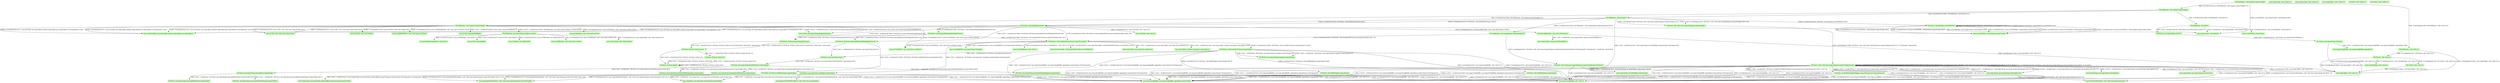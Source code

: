 digraph G {
  node [color=".3 .2 1.0",shape=box,style=filled];
  edge [];
  "0" [label="<java.io.File: java.lang.String getAbsolutePath()>",];
  "1" [label="<fit.Fixture: void exception(fit.Parse,java.lang.Throwable)>",];
  "2" [label="<fit.Parse: void <init>(java.lang.String,java.lang.String,fit.Parse,fit.Parse)>",];
  "3" [label="<java.lang.String: java.lang.String toLowerCase()>",];
  "4" [label="<java.util.Date: void <init>()>",];
  "5" [label="<fit.Parse: java.lang.String htmlToText(java.lang.String)>",];
  "6" [label="<fit.Fixture: void interpretFollowingTables(fit.Parse)>",];
  "7" [label="<fit.FileRunner: void exception(java.lang.Exception)>",];
  "8" [label="<java.io.FileReader: void <init>(java.io.File)>",];
  "9" [label="<java.lang.String: void <clinit>()>",];
  "10" [label="<java.lang.Class: java.lang.Class forName(java.lang.String)>",];
  "11" [label="<java.lang.System: void <clinit>()>",];
  "12" [label="<fit.Parse: void print(java.io.PrintWriter)>",];
  "13" [label="<java.io.File: void <init>(java.lang.String)>",];
  "14" [label="<java.lang.Object: boolean equals(java.lang.Object)>",];
  "15" [label="<fit.Parse: void addToTag(java.lang.String)>",];
  "16" [label="<fit.FileRunner: void main(java.lang.String[])>",];
  "17" [label="<fit.Fixture: java.lang.String escape(java.lang.String)>",];
  "18" [label="<fit.Parse: java.lang.String condenseWhitespace(java.lang.String)>",];
  "19" [label="<fit.Parse: void <init>(java.lang.String,java.lang.String[])>",];
  "20" [label="<fit.Fixture: void error(fit.Parse,java.lang.String)>",];
  "21" [label="<java.io.PrintWriter: void print(java.lang.String)>",];
  "22" [label="<java.text.ParseException: void <init>(java.lang.String,int)>",];
  "23" [label="<fit.FileRunner: void run(java.lang.String[])>",];
  "24" [label="<fit.Fixture$RunTime: void <init>(fit.Fixture)>",];
  "25" [label="<fit.FileRunner: void process()>",];
  "26" [label="<java.lang.String: void <init>(char[])>",];
  "27" [label="<fit.Fixture: void <init>()>",];
  "28" [label="<java.io.InputStreamReader: void close()>",];
  "29" [label="<java.io.File: long length()>",];
  "30" [label="<java.util.Date: void <init>(long)>",];
  "31" [label="<java.lang.RuntimeException: void <init>(java.lang.String,java.lang.Throwable)>",];
  "32" [label="<fit.FileRunner: void exit()>",];
  "33" [label="<java.util.HashMap: java.lang.Object put(java.lang.Object,java.lang.Object)>",];
  "34" [label="<fit.Parse: fit.Parse at(int)>",];
  "35" [label="<java.lang.String: int indexOf(java.lang.String)>",];
  "36" [label="<java.util.HashMap: void <init>()>",];
  "37" [label="<fit.Parse: java.lang.String unescapeEntities(java.lang.String)>",];
  "38" [label="<fit.Fixture: fit.Fixture getLinkedFixtureWithArgs(fit.Parse)>",];
  "39" [label="<java.lang.Object: void <clinit>()>",];
  "40" [label="<fit.Parse: void <init>(java.lang.String,java.lang.String[],int,int)>",];
  "41" [label="<fit.Parse: java.lang.String unescape(java.lang.String)>",];
  "42" [label="<fit.Parse: java.lang.String text()>",];
  "43" [label="<fit.Fixture: java.lang.Class class$(java.lang.String)>",];
  "44" [label="<fit.Fixture: fit.Fixture loadFixture(java.lang.String)>",];
  "45" [label="<fit.FileRunner: void <init>()>",];
  "46" [label="<java.io.PrintWriter: void <init>(java.io.Writer)>",];
  "47" [label="<java.io.BufferedWriter: void <init>(java.io.Writer)>",];
  "48" [label="<fit.Fixture: fit.Parse fixtureName(fit.Parse)>",];
  "49" [label="<fit.Counts: void <init>()>",];
  "50" [label="<fit.Counts: java.lang.String toString()>",];
  "51" [label="<java.lang.StringBuffer: void <init>()>",];
  "52" [label="<fit.Parse: void <clinit>()>",];
  "53" [label="<java.io.StringWriter: java.lang.String toString()>",];
  "54" [label="<java.io.File: long lastModified()>",];
  "55" [label="<java.lang.System: void exit(int)>",];
  "56" [label="<java.io.Reader: int read(char[])>",];
  "57" [label="<java.lang.StringBuffer: java.lang.StringBuffer append(int)>",];
  "58" [label="<fit.FileRunner: java.lang.String read(java.io.File)>",];
  "59" [label="<fit.FileRunner: void args(java.lang.String[])>",];
  "60" [label="<java.lang.StringBuffer: java.lang.StringBuffer append(java.lang.String)>",];
  "61" [label="<java.io.PrintWriter: void close()>",];
  "62" [label="<java.lang.NoClassDefFoundError: void <init>(java.lang.String)>",];
  "63" [label="<fit.Fixture: void doTables(fit.Parse)>",];
  "64" [label="<fit.Parse: fit.Parse at(int,int)>",];
  "65" [label="<java.lang.Object: void <init>()>",];
  "66" [label="<fit.Fixture: java.lang.String counts()>",];
  "67" [label="<fit.Parse: fit.Parse at(int,int,int)>",];
  "68" [label="<java.lang.String: java.lang.String replaceAll(java.lang.String,java.lang.String)>",];
  "69" [label="<java.lang.String: java.lang.String substring(int,int)>",];
  "70" [label="<java.io.StringWriter: void <init>()>",];
  "71" [label="<java.lang.Throwable: void printStackTrace(java.io.PrintWriter)>",];
  "72" [label="<fit.Parse: void addToBody(java.lang.String)>",];
  "73" [label="<java.lang.Object: java.lang.Class getClass()>",];
  "74" [label="<fit.Parse: java.lang.String normalizeLineBreaks(java.lang.String)>",];
  "75" [label="<java.io.FileWriter: void <init>(java.io.File)>",];
  "76" [label="<java.lang.String: java.lang.String substring(int)>",];
  "77" [label="<fit.Parse: java.lang.String removeNonBreakTags(java.lang.String)>",];
  "78" [label="<fit.Fixture: void <clinit>()>",];
  "79" [label="<fit.Parse: java.lang.String unescapeSmartQuotes(java.lang.String)>",];
  "80" [label="<fit.Parse: int findMatchingEndTag(java.lang.String,int,java.lang.String,int)>",];
  "81" [label="<java.lang.System: long currentTimeMillis()>",];
  "1" -> "70" [label="[15@L-1] invokespecial $r2.<java.io.StringWriter: void <init>()>();",];
  "1" -> "53" [label="[19@L-1] $r6 = invokevirtual $r2.<java.io.StringWriter: java.lang.String toString()>();",];
  "1" -> "20" [label="[20@L-1] invokevirtual %this.<fit.Fixture: void error(fit.Parse,java.lang.String)>(r5, $r6);",];
  "1" -> "46" [label="[17@L-1] invokespecial $r3.<java.io.PrintWriter: void <init>(java.io.Writer)>($r2);",];
  "1" -> "71" [label="[18@L-1] invokevirtual r8.<java.lang.Throwable: void printStackTrace(java.io.PrintWriter)>($r3);",];
  "1" -> "43" [label="[4@L-1] $r9 = invokestatic <fit.Fixture: java.lang.Class class$(java.lang.String)>(%stringconst0);",];
  "1" -> "73" [label="[0@L-1] $r0 = invokevirtual r8.<java.lang.Object: java.lang.Class getClass()>();",];
  "1" -> "14" [label="[8@L-1] $z0 = invokevirtual $r0.<java.lang.Object: boolean equals(java.lang.Object)>($r9);",];
  "2" -> "51" [label="[4@L-1] invokespecial $r1.<java.lang.StringBuffer: void <init>()>();",];
  "2" -> "51" [label="[14@L-1] invokespecial $r8.<java.lang.StringBuffer: void <init>()>();",];
  "2" -> "60" [label="[16@L-1] $r9 = invokevirtual $r8.<java.lang.StringBuffer: java.lang.StringBuffer append(java.lang.String)>(%stringconst3);",];
  "2" -> "60" [label="[6@L-1] $r2 = invokevirtual $r1.<java.lang.StringBuffer: java.lang.StringBuffer append(java.lang.String)>(%stringconst1);",];
  "2" -> "65" [label="[0@L-1] invokespecial %this.<java.lang.Object: void <init>()>();",];
  "5" -> "74" [label="[0@L-1] $r0 = invokestatic <fit.Parse: java.lang.String normalizeLineBreaks(java.lang.String)>(r4);",];
  "5" -> "41" [label="[3@L-1] $r3 = invokestatic <fit.Parse: java.lang.String unescape(java.lang.String)>($r2);",];
  "5" -> "18" [label="[2@L-1] $r2 = invokestatic <fit.Parse: java.lang.String condenseWhitespace(java.lang.String)>($r1);",];
  "5" -> "77" [label="[1@L-1] $r1 = invokestatic <fit.Parse: java.lang.String removeNonBreakTags(java.lang.String)>($r0);",];
  "6" -> "38" [label="[4@L-1] $r2 = invokevirtual %this.<fit.Fixture: fit.Fixture getLinkedFixtureWithArgs(fit.Parse)>(r5);",];
  "6" -> "1" [label="[8@L-1] invokevirtual %this.<fit.Fixture: void exception(fit.Parse,java.lang.Throwable)>($r1, $r3);",];
  "6" -> "48" [label="[2@L-1] $r1 = invokevirtual %this.<fit.Fixture: fit.Parse fixtureName(fit.Parse)>(r5);",];
  "7" -> "1" [label="[7@L-1] invokevirtual $r4.<fit.Fixture: void exception(fit.Parse,java.lang.Throwable)>($r3, r2);",];
  "7" -> "2" [label="[3@L-1] invokespecial $r1.<fit.Parse: void <init>(java.lang.String,java.lang.String,fit.Parse,fit.Parse)>(%stringconst0, %stringconst1, %nullconst, %nullconst);",];
  "12" -> "21" [label="[3@L-1] invokevirtual r0.<java.io.PrintWriter: void print(java.lang.String)>($r3);",];
  "12" -> "12" [label="[16@L-1] invokevirtual $r9.<fit.Parse: void print(java.io.PrintWriter)>(r0);",];
  "12" -> "21" [label="[19@L-1] invokevirtual r0.<java.io.PrintWriter: void print(java.lang.String)>($r8);",];
  "12" -> "21" [label="[12@L-1] invokevirtual r0.<java.io.PrintWriter: void print(java.lang.String)>($r6);",];
  "12" -> "21" [label="[1@L-1] invokevirtual r0.<java.io.PrintWriter: void print(java.lang.String)>($r2);",];
  "12" -> "21" [label="[10@L-1] invokevirtual r0.<java.io.PrintWriter: void print(java.lang.String)>($r5);",];
  "12" -> "12" [label="[7@L-1] invokevirtual $r10.<fit.Parse: void print(java.io.PrintWriter)>(r0);",];
  "15" -> "60" [label="[9@L-1] $r5 = invokevirtual $r2.<java.lang.StringBuffer: java.lang.StringBuffer append(java.lang.String)>($r4);",];
  "15" -> "51" [label="[5@L-1] invokespecial $r2.<java.lang.StringBuffer: void <init>()>();",];
  "16" -> "23" [label="[2@L-1] invokevirtual $r5.<fit.FileRunner: void run(java.lang.String[])>(r1);",];
  "16" -> "45" [label="[1@L-1] invokespecial $r5.<fit.FileRunner: void <init>()>();",];
  "16" -> "55" [label="[10@L-1] invokestatic <java.lang.System: void exit(int)>($i1);",];
  "19" -> "40" [label="[1@L-1] invokespecial %this.<fit.Parse: void <init>(java.lang.String,java.lang.String[],int,int)>(r1, r2, %intconst0, %intconst0);",];
  "20" -> "51" [label="[4@L-1] invokespecial $r3.<java.lang.StringBuffer: void <init>()>();",];
  "20" -> "51" [label="[14@L-1] invokespecial $r10.<java.lang.StringBuffer: void <init>()>();",];
  "20" -> "15" [label="[22@L-1] invokevirtual r0.<fit.Parse: void addToTag(java.lang.String)>($r15);",];
  "20" -> "17" [label="[7@L-1] $r6 = invokestatic <fit.Fixture: java.lang.String escape(java.lang.String)>(r5);",];
  "20" -> "42" [label="[0@L-1] $r1 = invokevirtual r0.<fit.Parse: java.lang.String text()>();",];
  "20" -> "72" [label="[12@L-1] invokevirtual r0.<fit.Parse: void addToBody(java.lang.String)>($r9);",];
  "20" -> "17" [label="[1@L-1] $r2 = invokestatic <fit.Fixture: java.lang.String escape(java.lang.String)>($r1);",];
  "20" -> "60" [label="[6@L-1] $r4 = invokevirtual $r3.<java.lang.StringBuffer: java.lang.StringBuffer append(java.lang.String)>(%stringconst0);",];
  "20" -> "60" [label="[16@L-1] $r11 = invokevirtual $r10.<java.lang.StringBuffer: java.lang.StringBuffer append(java.lang.String)>(%stringconst2);",];
  "23" -> "25" [label="[1@L-1] invokevirtual %this.<fit.FileRunner: void process()>();",];
  "23" -> "59" [label="[0@L-1] invokevirtual %this.<fit.FileRunner: void args(java.lang.String[])>(r1);",];
  "23" -> "32" [label="[2@L-1] invokevirtual %this.<fit.FileRunner: void exit()>();",];
  "24" -> "65" [label="[0@L-1] invokespecial %this.<java.lang.Object: void <init>()>();",];
  "24" -> "81" [label="[2@L-1] $l0 = invokestatic <java.lang.System: long currentTimeMillis()>();",];
  "25" -> "12" [label="[43@L-1] invokevirtual $r8.<fit.Parse: void print(java.io.PrintWriter)>($r7);",];
  "25" -> "19" [label="[20@L-1] invokespecial $r9.<fit.Parse: void <init>(java.lang.String,java.lang.String[])>($r11, $r10);",];
  "25" -> "63" [label="[37@L-1] invokevirtual $r6.<fit.Fixture: void doTables(fit.Parse)>($r5);",];
  "25" -> "63" [label="[25@L-1] invokevirtual $r14.<fit.Fixture: void doTables(fit.Parse)>($r13);",];
  "25" -> "7" [label="[40@L-1] invokevirtual %this.<fit.FileRunner: void exception(java.lang.Exception)>($r15);",];
  "25" -> "35" [label="[2@L-1] $i0 = invokevirtual $r1.<java.lang.String: int indexOf(java.lang.String)>(%stringconst0);",];
  "25" -> "19" [label="[33@L-1] invokespecial $r2.<fit.Parse: void <init>(java.lang.String,java.lang.String[])>($r4, $r3);",];
  "27" -> "65" [label="[0@L-1] invokespecial %this.<java.lang.Object: void <init>()>();",];
  "27" -> "36" [label="[2@L-1] invokespecial $r1.<java.util.HashMap: void <init>()>();",];
  "27" -> "49" [label="[5@L-1] invokespecial $r2.<fit.Counts: void <init>()>();",];
  "32" -> "55" [label="[13@L-1] invokestatic <java.lang.System: void exit(int)>($i2);",];
  "32" -> "61" [label="[1@L-1] invokevirtual $r1.<java.io.PrintWriter: void close()>();",];
  "32" -> "66" [label="[4@L-1] $r4 = invokevirtual $r2.<fit.Fixture: java.lang.String counts()>();",];
  "34" -> "34" [label="[9@L-1] $r3 = invokevirtual $r2.<fit.Parse: fit.Parse at(int)>($i1);",];
  "38" -> "42" [label="[2@L-1] $r3 = invokevirtual $r1.<fit.Parse: java.lang.String text()>();",];
  "38" -> "44" [label="[3@L-1] $r4 = invokevirtual %this.<fit.Fixture: fit.Fixture loadFixture(java.lang.String)>($r3);",];
  "38" -> "67" [label="[1@L-1] $r1 = invokevirtual r0.<fit.Parse: fit.Parse at(int,int,int)>(%intconst0, %intconst0, %intconst0);",];
  "40" -> "40" [label="[73@L-1] invokespecial $r28.<fit.Parse: void <init>(java.lang.String,java.lang.String[],int,int)>($r29, r5, %intconst3, $i13);",];
  "40" -> "69" [label="[40@L-1] $r15 = invokevirtual r1.<java.lang.String: java.lang.String substring(int,int)>(%intconst3, $i1);",];
  "40" -> "40" [label="[57@L-1] invokespecial $r30.<fit.Parse: void <init>(java.lang.String,java.lang.String[],int,int)>($r31, r5, $i15, $i14);",];
  "40" -> "3" [label="[1@L-1] $r2 = invokevirtual r1.<java.lang.String: java.lang.String toLowerCase()>();",];
  "40" -> "51" [label="[19@L-1] invokespecial $r10.<java.lang.StringBuffer: void <init>()>();",];
  "40" -> "76" [label="[48@L-1] $r19 = invokevirtual r1.<java.lang.String: java.lang.String substring(int)>(i7);",];
  "40" -> "69" [label="[44@L-1] $r17 = invokevirtual r1.<java.lang.String: java.lang.String substring(int,int)>(i3, $i5);",];
  "40" -> "69" [label="[42@L-1] $r16 = invokevirtual r1.<java.lang.String: java.lang.String substring(int,int)>($i1, i3);",];
  "40" -> "51" [label="[3@L-1] invokespecial $r3.<java.lang.StringBuffer: void <init>()>();",];
  "40" -> "22" [label="[38@L-1] invokespecial $r32.<java.text.ParseException: void <init>(java.lang.String,int)>($r37, i4);",];
  "40" -> "35" [label="[68@L-1] $i11 = invokevirtual $r21.<java.lang.String: int indexOf(java.lang.String)>($r25);",];
  "40" -> "60" [label="[20@L-1] $r11 = invokevirtual $r10.<java.lang.StringBuffer: java.lang.StringBuffer append(java.lang.String)>(%stringconst0);",];
  "40" -> "60" [label="[34@L-1] $r34 = invokevirtual $r33.<java.lang.StringBuffer: java.lang.StringBuffer append(java.lang.String)>(%stringconst4);",];
  "40" -> "40" [label="[81@L-1] invokespecial $r26.<fit.Parse: void <init>(java.lang.String,java.lang.String[],int,int)>($r27, r5, i0, $i12);",];
  "40" -> "65" [label="[0@L-1] invokespecial %this.<java.lang.Object: void <init>()>();",];
  "40" -> "80" [label="[15@L-1] $i5 = invokestatic <fit.Parse: int findMatchingEndTag(java.lang.String,int,java.lang.String,int)>($r2, i3, $r9, i4);",];
  "40" -> "51" [label="[32@L-1] invokespecial $r33.<java.lang.StringBuffer: void <init>()>();",];
  "40" -> "69" [label="[46@L-1] $r18 = invokevirtual r1.<java.lang.String: java.lang.String substring(int,int)>($i5, i7);",];
  "40" -> "60" [label="[64@L-1] $r22 = invokevirtual $r20.<java.lang.StringBuffer: java.lang.StringBuffer append(java.lang.String)>(%stringconst0);",];
  "40" -> "51" [label="[63@L-1] invokespecial $r20.<java.lang.StringBuffer: void <init>()>();",];
  "40" -> "60" [label="[5@L-1] $r4 = invokevirtual $r3.<java.lang.StringBuffer: java.lang.StringBuffer append(java.lang.String)>(%stringconst0);",];
  "41" -> "37" [label="[3@L-1] $r1 = invokestatic <fit.Parse: java.lang.String unescapeEntities(java.lang.String)>($r0);",];
  "41" -> "79" [label="[4@L-1] $r2 = invokestatic <fit.Parse: java.lang.String unescapeSmartQuotes(java.lang.String)>($r1);",];
  "42" -> "5" [label="[1@L-1] $r2 = invokestatic <fit.Parse: java.lang.String htmlToText(java.lang.String)>($r1);",];
  "43" -> "62" [label="[5@L-1] invokespecial $r3.<java.lang.NoClassDefFoundError: void <init>(java.lang.String)>($r4);",];
  "43" -> "10" [label="[0@L-1] $r1 = invokestatic <java.lang.Class: java.lang.Class forName(java.lang.String)>(r0);",];
  "44" -> "60" [label="[3@L-1] $r1 = invokevirtual $r0.<java.lang.StringBuffer: java.lang.StringBuffer append(java.lang.String)>(%stringconst0);",];
  "44" -> "51" [label="[15@L-1] invokespecial $r15.<java.lang.StringBuffer: void <init>()>();",];
  "44" -> "51" [label="[1@L-1] invokespecial $r0.<java.lang.StringBuffer: void <init>()>();",];
  "44" -> "60" [label="[17@L-1] $r16 = invokevirtual $r15.<java.lang.StringBuffer: java.lang.StringBuffer append(java.lang.String)>(%stringconst2);",];
  "44" -> "10" [label="[8@L-1] $r6 = invokestatic <java.lang.Class: java.lang.Class forName(java.lang.String)>(r2);",];
  "44" -> "31" [label="[30@L-1] invokespecial $r10.<java.lang.RuntimeException: void <init>(java.lang.String,java.lang.Throwable)>($r5, $r9);",];
  "44" -> "31" [label="[26@L-1] invokespecial $r12.<java.lang.RuntimeException: void <init>(java.lang.String,java.lang.Throwable)>($r5, $r11);",];
  "44" -> "31" [label="[22@L-1] invokespecial $r14.<java.lang.RuntimeException: void <init>(java.lang.String,java.lang.Throwable)>($r19, $r13);",];
  "45" -> "27" [label="[2@L-1] invokespecial $r1.<fit.Fixture: void <init>()>();",];
  "45" -> "65" [label="[0@L-1] invokespecial %this.<java.lang.Object: void <init>()>();",];
  "48" -> "67" [label="[1@L-1] $r1 = invokevirtual r0.<fit.Parse: fit.Parse at(int,int,int)>(%intconst0, %intconst0, %intconst0);",];
  "49" -> "65" [label="[0@L-1] invokespecial %this.<java.lang.Object: void <init>()>();",];
  "50" -> "51" [label="[1@L-1] invokespecial $r0.<java.lang.StringBuffer: void <init>()>();",];
  "50" -> "57" [label="[3@L-1] $r2 = invokevirtual $r0.<java.lang.StringBuffer: java.lang.StringBuffer append(int)>($i0);",];
  "58" -> "8" [label="[4@L-1] invokespecial $r2.<java.io.FileReader: void <init>(java.io.File)>(r0);",];
  "58" -> "56" [label="[5@L-1] invokevirtual $r2.<java.io.FileReader: int read(char[])>(r1);",];
  "58" -> "26" [label="[8@L-1] invokespecial $r3.<java.lang.String: void <init>(char[])>(r1);",];
  "58" -> "29" [label="[0@L-1] $l0 = invokevirtual r0.<java.io.File: long length()>();",];
  "58" -> "28" [label="[6@L-1] invokevirtual $r2.<java.io.FileReader: void close()>();",];
  "59" -> "54" [label="[25@L-1] $l1 = invokevirtual $r20.<java.io.File: long lastModified()>();",];
  "59" -> "55" [label="[8@L-1] invokestatic <java.lang.System: void exit(int)>($i3);",];
  "59" -> "47" [label="[40@L-1] invokespecial $r24.<java.io.BufferedWriter: void <init>(java.io.Writer)>($r23);",];
  "59" -> "30" [label="[26@L-1] invokespecial $r22.<java.util.Date: void <init>(long)>($l1);",];
  "59" -> "75" [label="[39@L-1] invokespecial $r23.<java.io.FileWriter: void <init>(java.io.File)>($r21);",];
  "59" -> "13" [label="[16@L-1] invokespecial $r21.<java.io.File: void <init>(java.lang.String)>($r4);",];
  "59" -> "0" [label="[31@L-1] $r14 = invokevirtual $r21.<java.io.File: java.lang.String getAbsolutePath()>();",];
  "59" -> "33" [label="[28@L-1] invokeinterface $r11.<java.util.Map: java.lang.Object put(java.lang.Object,java.lang.Object)>(%stringconst6, $r22);",];
  "59" -> "0" [label="[19@L-1] $r8 = invokevirtual $r20.<java.io.File: java.lang.String getAbsolutePath()>();",];
  "59" -> "33" [label="[21@L-1] invokeinterface $r7.<java.util.Map: java.lang.Object put(java.lang.Object,java.lang.Object)>(%stringconst5, $r8);",];
  "59" -> "33" [label="[33@L-1] invokeinterface $r13.<java.util.Map: java.lang.Object put(java.lang.Object,java.lang.Object)>(%stringconst7, $r14);",];
  "59" -> "58" [label="[34@L-1] $r15 = invokevirtual %this.<fit.FileRunner: java.lang.String read(java.io.File)>($r20);",];
  "59" -> "46" [label="[41@L-1] invokespecial $r25.<java.io.PrintWriter: void <init>(java.io.Writer)>($r24);",];
  "59" -> "13" [label="[12@L-1] invokespecial $r20.<java.io.File: void <init>(java.lang.String)>($r2);",];
  "63" -> "33" [label="[9@L-1] invokeinterface $r4.<java.util.Map: java.lang.Object put(java.lang.Object,java.lang.Object)>(%stringconst1, $r3);",];
  "63" -> "1" [label="[17@L-1] invokevirtual %this.<fit.Fixture: void exception(fit.Parse,java.lang.Throwable)>($r6, $r8);",];
  "63" -> "6" [label="[18@L-1] invokespecial %this.<fit.Fixture: void interpretFollowingTables(fit.Parse)>(r5);",];
  "63" -> "4" [label="[2@L-1] invokespecial $r1.<java.util.Date: void <init>()>();",];
  "63" -> "24" [label="[7@L-1] invokespecial $r3.<fit.Fixture$RunTime: void <init>(fit.Fixture)>(%this);",];
  "63" -> "38" [label="[13@L-1] $r7 = invokevirtual %this.<fit.Fixture: fit.Fixture getLinkedFixtureWithArgs(fit.Parse)>(r5);",];
  "63" -> "33" [label="[4@L-1] invokeinterface $r2.<java.util.Map: java.lang.Object put(java.lang.Object,java.lang.Object)>(%stringconst0, $r1);",];
  "63" -> "48" [label="[11@L-1] $r6 = invokevirtual %this.<fit.Fixture: fit.Parse fixtureName(fit.Parse)>(r5);",];
  "64" -> "34" [label="[2@L-1] $r3 = invokevirtual $r2.<fit.Parse: fit.Parse at(int)>(i1);",];
  "64" -> "34" [label="[0@L-1] $r1 = invokevirtual %this.<fit.Parse: fit.Parse at(int)>(i0);",];
  "66" -> "50" [label="[1@L-1] $r2 = invokevirtual $r1.<fit.Counts: java.lang.String toString()>();",];
  "67" -> "64" [label="[0@L-1] $r1 = invokevirtual %this.<fit.Parse: fit.Parse at(int,int)>(i0, i1);",];
  "67" -> "34" [label="[2@L-1] $r3 = invokevirtual $r2.<fit.Parse: fit.Parse at(int)>(i2);",];
  "72" -> "60" [label="[3@L-1] $r3 = invokevirtual $r1.<java.lang.StringBuffer: java.lang.StringBuffer append(java.lang.String)>($r2);",];
  "72" -> "51" [label="[1@L-1] invokespecial $r1.<java.lang.StringBuffer: void <init>()>();",];
  "74" -> "68" [label="[2@L-1] $r0 = invokevirtual r2.<java.lang.String: java.lang.String replaceAll(java.lang.String,java.lang.String)>(%stringconst0, %stringconst1);",];
  "77" -> "60" [label="[19@L-1] $r3 = invokevirtual $r1.<java.lang.StringBuffer: java.lang.StringBuffer append(java.lang.String)>($r2);",];
  "77" -> "51" [label="[17@L-1] invokespecial $r1.<java.lang.StringBuffer: void <init>()>();",];
  "80" -> "22" [label="[30@L-1] invokespecial $r18.<java.text.ParseException: void <init>(java.lang.String,int)>($r14, i5);",];
  "80" -> "60" [label="[8@L-1] $r2 = invokevirtual $r15.<java.lang.StringBuffer: java.lang.StringBuffer append(java.lang.String)>(%stringconst1);",];
  "80" -> "60" [label="[27@L-1] $r12 = invokevirtual $r17.<java.lang.StringBuffer: java.lang.StringBuffer append(java.lang.String)>(%stringconst3);",];
  "80" -> "60" [label="[16@L-1] $r7 = invokevirtual $r16.<java.lang.StringBuffer: java.lang.StringBuffer append(java.lang.String)>(%stringconst2);",];
  "80" -> "51" [label="[14@L-1] invokespecial $r16.<java.lang.StringBuffer: void <init>()>();",];
  "80" -> "51" [label="[6@L-1] invokespecial $r15.<java.lang.StringBuffer: void <init>()>();",];
  "80" -> "51" [label="[25@L-1] invokespecial $r17.<java.lang.StringBuffer: void <init>()>();",];
}
